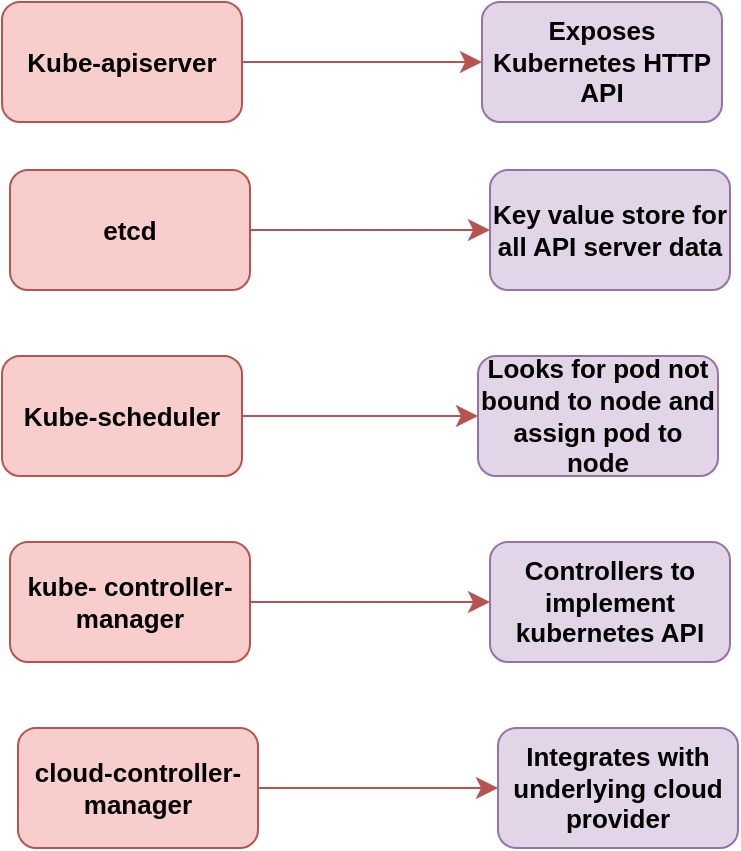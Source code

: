 <mxfile version="25.0.1">
  <diagram name="Page-1" id="SV5RT880LLUnqiIU5Fzf">
    <mxGraphModel dx="682" dy="1023" grid="0" gridSize="10" guides="1" tooltips="1" connect="1" arrows="1" fold="1" page="0" pageScale="1" pageWidth="850" pageHeight="1100" math="0" shadow="0">
      <root>
        <mxCell id="0" />
        <mxCell id="1" parent="0" />
        <mxCell id="wjGuUtEmKwiPwhNDp5TZ-3" value="" style="edgeStyle=none;curved=1;rounded=0;orthogonalLoop=1;jettySize=auto;html=1;fontSize=13;startSize=8;endSize=8;fillColor=#f8cecc;strokeColor=#b85450;fontStyle=1" edge="1" parent="1" source="wjGuUtEmKwiPwhNDp5TZ-1" target="wjGuUtEmKwiPwhNDp5TZ-2">
          <mxGeometry relative="1" as="geometry" />
        </mxCell>
        <mxCell id="wjGuUtEmKwiPwhNDp5TZ-1" value="Kube-apiserver" style="rounded=1;whiteSpace=wrap;html=1;fillColor=#f8cecc;strokeColor=#b85450;fontStyle=1;fontSize=13;" vertex="1" parent="1">
          <mxGeometry x="-135" y="-32" width="120" height="60" as="geometry" />
        </mxCell>
        <mxCell id="wjGuUtEmKwiPwhNDp5TZ-2" value="Exposes Kubernetes HTTP API" style="rounded=1;whiteSpace=wrap;html=1;fillColor=#e1d5e7;strokeColor=#9673a6;fontStyle=1;fontSize=13;" vertex="1" parent="1">
          <mxGeometry x="105" y="-32" width="120" height="60" as="geometry" />
        </mxCell>
        <mxCell id="wjGuUtEmKwiPwhNDp5TZ-6" value="" style="edgeStyle=none;curved=1;rounded=0;orthogonalLoop=1;jettySize=auto;html=1;fontSize=13;startSize=8;endSize=8;fillColor=#f8cecc;strokeColor=#b85450;fontStyle=1" edge="1" parent="1" source="wjGuUtEmKwiPwhNDp5TZ-4" target="wjGuUtEmKwiPwhNDp5TZ-5">
          <mxGeometry relative="1" as="geometry" />
        </mxCell>
        <mxCell id="wjGuUtEmKwiPwhNDp5TZ-4" value="etcd" style="rounded=1;whiteSpace=wrap;html=1;fillColor=#f8cecc;strokeColor=#b85450;fontStyle=1;fontSize=13;" vertex="1" parent="1">
          <mxGeometry x="-131" y="52" width="120" height="60" as="geometry" />
        </mxCell>
        <mxCell id="wjGuUtEmKwiPwhNDp5TZ-5" value="Key value store for all API server data" style="rounded=1;whiteSpace=wrap;html=1;fillColor=#e1d5e7;strokeColor=#9673a6;fontStyle=1;fontSize=13;" vertex="1" parent="1">
          <mxGeometry x="109" y="52" width="120" height="60" as="geometry" />
        </mxCell>
        <mxCell id="wjGuUtEmKwiPwhNDp5TZ-9" style="edgeStyle=none;curved=1;rounded=0;orthogonalLoop=1;jettySize=auto;html=1;exitX=1;exitY=0.5;exitDx=0;exitDy=0;entryX=0;entryY=0.5;entryDx=0;entryDy=0;fontSize=13;startSize=8;endSize=8;fillColor=#f8cecc;strokeColor=#b85450;fontStyle=1" edge="1" parent="1" source="wjGuUtEmKwiPwhNDp5TZ-7" target="wjGuUtEmKwiPwhNDp5TZ-8">
          <mxGeometry relative="1" as="geometry" />
        </mxCell>
        <mxCell id="wjGuUtEmKwiPwhNDp5TZ-7" value="Kube-scheduler" style="rounded=1;whiteSpace=wrap;html=1;fillColor=#f8cecc;strokeColor=#b85450;fontStyle=1;fontSize=13;" vertex="1" parent="1">
          <mxGeometry x="-135" y="145" width="120" height="60" as="geometry" />
        </mxCell>
        <mxCell id="wjGuUtEmKwiPwhNDp5TZ-8" value="Looks for pod not bound to node and assign pod to node" style="rounded=1;whiteSpace=wrap;html=1;fillColor=#e1d5e7;strokeColor=#9673a6;fontStyle=1;fontSize=13;" vertex="1" parent="1">
          <mxGeometry x="103" y="145" width="120" height="60" as="geometry" />
        </mxCell>
        <mxCell id="wjGuUtEmKwiPwhNDp5TZ-12" style="edgeStyle=none;curved=1;rounded=0;orthogonalLoop=1;jettySize=auto;html=1;exitX=1;exitY=0.5;exitDx=0;exitDy=0;entryX=0;entryY=0.5;entryDx=0;entryDy=0;fontSize=13;startSize=8;endSize=8;fillColor=#f8cecc;strokeColor=#b85450;fontStyle=1" edge="1" parent="1" source="wjGuUtEmKwiPwhNDp5TZ-10" target="wjGuUtEmKwiPwhNDp5TZ-11">
          <mxGeometry relative="1" as="geometry" />
        </mxCell>
        <mxCell id="wjGuUtEmKwiPwhNDp5TZ-10" value="kube- controller-manager" style="rounded=1;whiteSpace=wrap;html=1;fillColor=#f8cecc;strokeColor=#b85450;fontStyle=1;fontSize=13;" vertex="1" parent="1">
          <mxGeometry x="-131" y="238" width="120" height="60" as="geometry" />
        </mxCell>
        <mxCell id="wjGuUtEmKwiPwhNDp5TZ-11" value="Controllers to implement kubernetes API" style="rounded=1;whiteSpace=wrap;html=1;fillColor=#e1d5e7;strokeColor=#9673a6;fontStyle=1;fontSize=13;" vertex="1" parent="1">
          <mxGeometry x="109" y="238" width="120" height="60" as="geometry" />
        </mxCell>
        <mxCell id="wjGuUtEmKwiPwhNDp5TZ-15" value="" style="edgeStyle=none;curved=1;rounded=0;orthogonalLoop=1;jettySize=auto;html=1;fontSize=13;startSize=8;endSize=8;fillColor=#f8cecc;strokeColor=#b85450;fontStyle=1" edge="1" parent="1" source="wjGuUtEmKwiPwhNDp5TZ-13" target="wjGuUtEmKwiPwhNDp5TZ-14">
          <mxGeometry relative="1" as="geometry" />
        </mxCell>
        <mxCell id="wjGuUtEmKwiPwhNDp5TZ-13" value="cloud-controller-manager" style="rounded=1;whiteSpace=wrap;html=1;fillColor=#f8cecc;strokeColor=#b85450;fontStyle=1;fontSize=13;" vertex="1" parent="1">
          <mxGeometry x="-127" y="331" width="120" height="60" as="geometry" />
        </mxCell>
        <mxCell id="wjGuUtEmKwiPwhNDp5TZ-14" value="Integrates with underlying cloud provider" style="rounded=1;whiteSpace=wrap;html=1;fillColor=#e1d5e7;strokeColor=#9673a6;fontStyle=1;fontSize=13;" vertex="1" parent="1">
          <mxGeometry x="113" y="331" width="120" height="60" as="geometry" />
        </mxCell>
      </root>
    </mxGraphModel>
  </diagram>
</mxfile>
